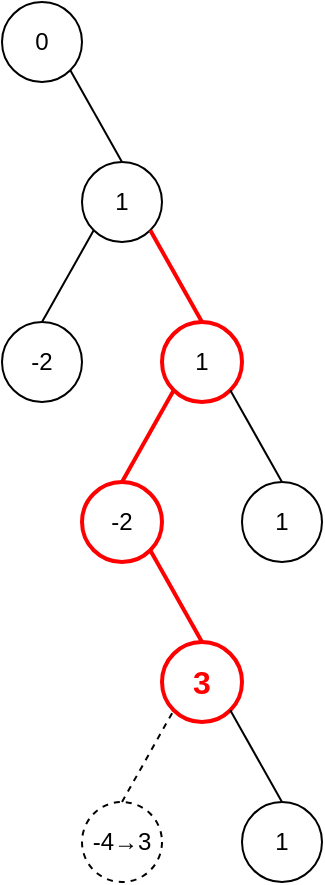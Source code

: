 <mxfile version="13.6.2" type="device" pages="2"><diagram id="KTxM8-NbKjuY0_U-XcjI" name="ex01"><mxGraphModel dx="1086" dy="806" grid="1" gridSize="10" guides="1" tooltips="1" connect="1" arrows="1" fold="1" page="1" pageScale="1" pageWidth="827" pageHeight="1169" math="0" shadow="0"><root><mxCell id="0"/><mxCell id="1" parent="0"/><mxCell id="NoVEmtCQkqo9J463T_B1-1" value="0" style="ellipse;whiteSpace=wrap;html=1;aspect=fixed;" parent="1" vertex="1"><mxGeometry x="80" y="40" width="40" height="40" as="geometry"/></mxCell><mxCell id="NoVEmtCQkqo9J463T_B1-2" value="1" style="ellipse;whiteSpace=wrap;html=1;aspect=fixed;strokeWidth=2;strokeColor=#FF0000;" parent="1" vertex="1"><mxGeometry x="160" y="200" width="40" height="40" as="geometry"/></mxCell><mxCell id="NoVEmtCQkqo9J463T_B1-4" value="1" style="ellipse;whiteSpace=wrap;html=1;aspect=fixed;" parent="1" vertex="1"><mxGeometry x="120" y="120" width="40" height="40" as="geometry"/></mxCell><mxCell id="NoVEmtCQkqo9J463T_B1-5" value="-2" style="ellipse;whiteSpace=wrap;html=1;aspect=fixed;" parent="1" vertex="1"><mxGeometry x="80" y="200" width="40" height="40" as="geometry"/></mxCell><mxCell id="NoVEmtCQkqo9J463T_B1-6" value="" style="endArrow=none;html=1;entryX=1;entryY=1;entryDx=0;entryDy=0;exitX=0.5;exitY=0;exitDx=0;exitDy=0;" parent="1" source="NoVEmtCQkqo9J463T_B1-4" target="NoVEmtCQkqo9J463T_B1-1" edge="1"><mxGeometry width="50" height="50" relative="1" as="geometry"><mxPoint x="150" y="310" as="sourcePoint"/><mxPoint x="200" y="260" as="targetPoint"/></mxGeometry></mxCell><mxCell id="NoVEmtCQkqo9J463T_B1-7" value="" style="endArrow=none;html=1;entryX=0;entryY=1;entryDx=0;entryDy=0;exitX=0.5;exitY=0;exitDx=0;exitDy=0;" parent="1" source="NoVEmtCQkqo9J463T_B1-5" target="NoVEmtCQkqo9J463T_B1-4" edge="1"><mxGeometry width="50" height="50" relative="1" as="geometry"><mxPoint x="150" y="130" as="sourcePoint"/><mxPoint x="124.142" y="84.142" as="targetPoint"/></mxGeometry></mxCell><mxCell id="NoVEmtCQkqo9J463T_B1-8" value="" style="endArrow=none;html=1;entryX=1;entryY=1;entryDx=0;entryDy=0;exitX=0.5;exitY=0;exitDx=0;exitDy=0;strokeWidth=2;strokeColor=#FF0000;" parent="1" source="NoVEmtCQkqo9J463T_B1-2" target="NoVEmtCQkqo9J463T_B1-4" edge="1"><mxGeometry width="50" height="50" relative="1" as="geometry"><mxPoint x="110" y="210" as="sourcePoint"/><mxPoint x="135.858" y="164.142" as="targetPoint"/></mxGeometry></mxCell><mxCell id="NoVEmtCQkqo9J463T_B1-9" value="1" style="ellipse;whiteSpace=wrap;html=1;aspect=fixed;" parent="1" vertex="1"><mxGeometry x="200" y="280" width="40" height="40" as="geometry"/></mxCell><mxCell id="NoVEmtCQkqo9J463T_B1-10" value="-2" style="ellipse;whiteSpace=wrap;html=1;aspect=fixed;strokeWidth=2;strokeColor=#FF0000;" parent="1" vertex="1"><mxGeometry x="120" y="280" width="40" height="40" as="geometry"/></mxCell><mxCell id="NoVEmtCQkqo9J463T_B1-11" value="" style="endArrow=none;html=1;entryX=1;entryY=1;entryDx=0;entryDy=0;exitX=0.5;exitY=0;exitDx=0;exitDy=0;" parent="1" source="NoVEmtCQkqo9J463T_B1-9" target="NoVEmtCQkqo9J463T_B1-2" edge="1"><mxGeometry width="50" height="50" relative="1" as="geometry"><mxPoint x="190" y="210" as="sourcePoint"/><mxPoint x="164.142" y="164.142" as="targetPoint"/></mxGeometry></mxCell><mxCell id="NoVEmtCQkqo9J463T_B1-12" value="" style="endArrow=none;html=1;entryX=0;entryY=1;entryDx=0;entryDy=0;exitX=0.5;exitY=0;exitDx=0;exitDy=0;strokeWidth=2;strokeColor=#FF0000;" parent="1" source="NoVEmtCQkqo9J463T_B1-10" target="NoVEmtCQkqo9J463T_B1-2" edge="1"><mxGeometry width="50" height="50" relative="1" as="geometry"><mxPoint x="230" y="290" as="sourcePoint"/><mxPoint x="204.142" y="244.142" as="targetPoint"/></mxGeometry></mxCell><mxCell id="NoVEmtCQkqo9J463T_B1-13" value="3" style="ellipse;whiteSpace=wrap;html=1;aspect=fixed;fontSize=16;fontColor=#FF0000;fontStyle=1;strokeWidth=2;strokeColor=#FF0000;" parent="1" vertex="1"><mxGeometry x="160" y="360" width="40" height="40" as="geometry"/></mxCell><mxCell id="NoVEmtCQkqo9J463T_B1-14" value="1" style="ellipse;whiteSpace=wrap;html=1;aspect=fixed;" parent="1" vertex="1"><mxGeometry x="200" y="440" width="40" height="40" as="geometry"/></mxCell><mxCell id="NoVEmtCQkqo9J463T_B1-15" value="" style="endArrow=none;html=1;entryX=1;entryY=1;entryDx=0;entryDy=0;exitX=0.5;exitY=0;exitDx=0;exitDy=0;strokeWidth=2;strokeColor=#FF0000;" parent="1" source="NoVEmtCQkqo9J463T_B1-13" target="NoVEmtCQkqo9J463T_B1-10" edge="1"><mxGeometry width="50" height="50" relative="1" as="geometry"><mxPoint x="130" y="361" as="sourcePoint"/><mxPoint x="175.858" y="244.142" as="targetPoint"/></mxGeometry></mxCell><mxCell id="NoVEmtCQkqo9J463T_B1-16" value="" style="endArrow=none;html=1;entryX=1;entryY=1;entryDx=0;entryDy=0;exitX=0.5;exitY=0;exitDx=0;exitDy=0;" parent="1" source="NoVEmtCQkqo9J463T_B1-14" target="NoVEmtCQkqo9J463T_B1-13" edge="1"><mxGeometry width="50" height="50" relative="1" as="geometry"><mxPoint x="190" y="370" as="sourcePoint"/><mxPoint x="164.142" y="324.142" as="targetPoint"/></mxGeometry></mxCell><mxCell id="NoVEmtCQkqo9J463T_B1-18" value="-4→3" style="ellipse;whiteSpace=wrap;html=1;aspect=fixed;dashed=1;" parent="1" vertex="1"><mxGeometry x="120" y="440" width="40" height="40" as="geometry"/></mxCell><mxCell id="NoVEmtCQkqo9J463T_B1-19" value="" style="endArrow=none;html=1;entryX=0;entryY=1;entryDx=0;entryDy=0;exitX=0.5;exitY=0;exitDx=0;exitDy=0;dashed=1;" parent="1" source="NoVEmtCQkqo9J463T_B1-18" target="NoVEmtCQkqo9J463T_B1-13" edge="1"><mxGeometry width="50" height="50" relative="1" as="geometry"><mxPoint x="230" y="450" as="sourcePoint"/><mxPoint x="204.142" y="404.142" as="targetPoint"/></mxGeometry></mxCell></root></mxGraphModel></diagram><diagram id="YNOmRprf3qRQEfWMD8lN" name="ex02"><mxGraphModel dx="1086" dy="806" grid="1" gridSize="10" guides="1" tooltips="1" connect="1" arrows="1" fold="1" page="1" pageScale="1" pageWidth="827" pageHeight="1169" math="0" shadow="0"><root><mxCell id="27oxNdoUii_LhkgjbHIu-0"/><mxCell id="27oxNdoUii_LhkgjbHIu-1" parent="27oxNdoUii_LhkgjbHIu-0"/><mxCell id="dTNtAjFoDM4LNIx_z6EK-0" value="0" style="ellipse;whiteSpace=wrap;html=1;aspect=fixed;" parent="27oxNdoUii_LhkgjbHIu-1" vertex="1"><mxGeometry x="160" y="40" width="40" height="40" as="geometry"/></mxCell><mxCell id="dTNtAjFoDM4LNIx_z6EK-1" value="2" style="ellipse;whiteSpace=wrap;html=1;aspect=fixed;strokeColor=#FF0000;strokeWidth=2;" parent="27oxNdoUii_LhkgjbHIu-1" vertex="1"><mxGeometry x="160" y="200" width="40" height="40" as="geometry"/></mxCell><mxCell id="dTNtAjFoDM4LNIx_z6EK-2" value="-1" style="ellipse;whiteSpace=wrap;html=1;aspect=fixed;strokeColor=#FF0000;strokeWidth=2;" parent="27oxNdoUii_LhkgjbHIu-1" vertex="1"><mxGeometry x="120" y="120" width="40" height="40" as="geometry"/></mxCell><mxCell id="dTNtAjFoDM4LNIx_z6EK-4" value="" style="endArrow=none;html=1;entryX=0;entryY=1;entryDx=0;entryDy=0;exitX=0.5;exitY=0;exitDx=0;exitDy=0;strokeColor=#FF0000;strokeWidth=2;" parent="27oxNdoUii_LhkgjbHIu-1" source="dTNtAjFoDM4LNIx_z6EK-2" target="dTNtAjFoDM4LNIx_z6EK-0" edge="1"><mxGeometry width="50" height="50" relative="1" as="geometry"><mxPoint x="150" y="310" as="sourcePoint"/><mxPoint x="200" y="260" as="targetPoint"/></mxGeometry></mxCell><mxCell id="dTNtAjFoDM4LNIx_z6EK-6" value="" style="endArrow=none;html=1;entryX=1;entryY=1;entryDx=0;entryDy=0;exitX=0.5;exitY=0;exitDx=0;exitDy=0;strokeColor=#FF0000;strokeWidth=2;" parent="27oxNdoUii_LhkgjbHIu-1" source="dTNtAjFoDM4LNIx_z6EK-1" target="dTNtAjFoDM4LNIx_z6EK-2" edge="1"><mxGeometry width="50" height="50" relative="1" as="geometry"><mxPoint x="110" y="210" as="sourcePoint"/><mxPoint x="135.858" y="164.142" as="targetPoint"/></mxGeometry></mxCell><mxCell id="dTNtAjFoDM4LNIx_z6EK-7" value="1" style="ellipse;whiteSpace=wrap;html=1;aspect=fixed;" parent="27oxNdoUii_LhkgjbHIu-1" vertex="1"><mxGeometry x="200" y="280" width="40" height="40" as="geometry"/></mxCell><mxCell id="dTNtAjFoDM4LNIx_z6EK-8" value="-3" style="ellipse;whiteSpace=wrap;html=1;aspect=fixed;strokeColor=#FF0000;strokeWidth=2;" parent="27oxNdoUii_LhkgjbHIu-1" vertex="1"><mxGeometry x="120" y="280" width="40" height="40" as="geometry"/></mxCell><mxCell id="dTNtAjFoDM4LNIx_z6EK-9" value="" style="endArrow=none;html=1;entryX=1;entryY=1;entryDx=0;entryDy=0;exitX=0.5;exitY=0;exitDx=0;exitDy=0;" parent="27oxNdoUii_LhkgjbHIu-1" source="dTNtAjFoDM4LNIx_z6EK-7" target="dTNtAjFoDM4LNIx_z6EK-1" edge="1"><mxGeometry width="50" height="50" relative="1" as="geometry"><mxPoint x="190" y="210" as="sourcePoint"/><mxPoint x="164.142" y="164.142" as="targetPoint"/></mxGeometry></mxCell><mxCell id="dTNtAjFoDM4LNIx_z6EK-10" value="" style="endArrow=none;html=1;entryX=0;entryY=1;entryDx=0;entryDy=0;exitX=0.5;exitY=0;exitDx=0;exitDy=0;strokeColor=#FF0000;strokeWidth=2;" parent="27oxNdoUii_LhkgjbHIu-1" source="dTNtAjFoDM4LNIx_z6EK-8" target="dTNtAjFoDM4LNIx_z6EK-1" edge="1"><mxGeometry width="50" height="50" relative="1" as="geometry"><mxPoint x="230" y="290" as="sourcePoint"/><mxPoint x="204.142" y="244.142" as="targetPoint"/></mxGeometry></mxCell><mxCell id="dTNtAjFoDM4LNIx_z6EK-11" value="4" style="ellipse;whiteSpace=wrap;html=1;aspect=fixed;fontSize=16;fontColor=#FF0000;fontStyle=1;strokeColor=#FF0000;strokeWidth=2;" parent="27oxNdoUii_LhkgjbHIu-1" vertex="1"><mxGeometry x="160" y="360" width="40" height="40" as="geometry"/></mxCell><mxCell id="dTNtAjFoDM4LNIx_z6EK-12" value="5→4" style="ellipse;whiteSpace=wrap;html=1;aspect=fixed;dashed=1;" parent="27oxNdoUii_LhkgjbHIu-1" vertex="1"><mxGeometry x="200" y="440" width="40" height="40" as="geometry"/></mxCell><mxCell id="dTNtAjFoDM4LNIx_z6EK-13" value="" style="endArrow=none;html=1;entryX=1;entryY=1;entryDx=0;entryDy=0;exitX=0.5;exitY=0;exitDx=0;exitDy=0;strokeColor=#FF0000;strokeWidth=2;" parent="27oxNdoUii_LhkgjbHIu-1" source="dTNtAjFoDM4LNIx_z6EK-11" target="dTNtAjFoDM4LNIx_z6EK-8" edge="1"><mxGeometry width="50" height="50" relative="1" as="geometry"><mxPoint x="130" y="361" as="sourcePoint"/><mxPoint x="175.858" y="244.142" as="targetPoint"/></mxGeometry></mxCell><mxCell id="dTNtAjFoDM4LNIx_z6EK-14" value="" style="endArrow=none;html=1;entryX=1;entryY=1;entryDx=0;entryDy=0;exitX=0.5;exitY=0;exitDx=0;exitDy=0;dashed=1;" parent="27oxNdoUii_LhkgjbHIu-1" source="dTNtAjFoDM4LNIx_z6EK-12" target="dTNtAjFoDM4LNIx_z6EK-11" edge="1"><mxGeometry width="50" height="50" relative="1" as="geometry"><mxPoint x="190" y="370" as="sourcePoint"/><mxPoint x="164.142" y="324.142" as="targetPoint"/></mxGeometry></mxCell><mxCell id="dTNtAjFoDM4LNIx_z6EK-15" value="-5→4" style="ellipse;whiteSpace=wrap;html=1;aspect=fixed;dashed=1;" parent="27oxNdoUii_LhkgjbHIu-1" vertex="1"><mxGeometry x="120" y="440" width="40" height="40" as="geometry"/></mxCell><mxCell id="dTNtAjFoDM4LNIx_z6EK-16" value="" style="endArrow=none;html=1;entryX=0;entryY=1;entryDx=0;entryDy=0;exitX=0.5;exitY=0;exitDx=0;exitDy=0;dashed=1;" parent="27oxNdoUii_LhkgjbHIu-1" source="dTNtAjFoDM4LNIx_z6EK-15" target="dTNtAjFoDM4LNIx_z6EK-11" edge="1"><mxGeometry width="50" height="50" relative="1" as="geometry"><mxPoint x="230" y="450" as="sourcePoint"/><mxPoint x="204.142" y="404.142" as="targetPoint"/></mxGeometry></mxCell><mxCell id="dTNtAjFoDM4LNIx_z6EK-17" value="1" style="ellipse;whiteSpace=wrap;html=1;aspect=fixed;" parent="27oxNdoUii_LhkgjbHIu-1" vertex="1"><mxGeometry x="200" y="120" width="40" height="40" as="geometry"/></mxCell><mxCell id="dTNtAjFoDM4LNIx_z6EK-18" value="" style="endArrow=none;html=1;entryX=1;entryY=1;entryDx=0;entryDy=0;exitX=0.5;exitY=0;exitDx=0;exitDy=0;" parent="27oxNdoUii_LhkgjbHIu-1" source="dTNtAjFoDM4LNIx_z6EK-17" target="dTNtAjFoDM4LNIx_z6EK-0" edge="1"><mxGeometry width="50" height="50" relative="1" as="geometry"><mxPoint x="150" y="130" as="sourcePoint"/><mxPoint x="175.858" y="84.142" as="targetPoint"/></mxGeometry></mxCell></root></mxGraphModel></diagram></mxfile>